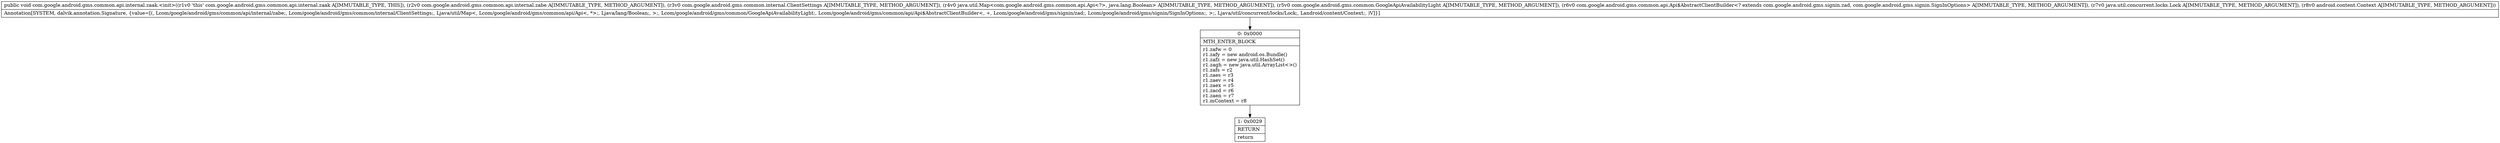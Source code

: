 digraph "CFG forcom.google.android.gms.common.api.internal.zaak.\<init\>(Lcom\/google\/android\/gms\/common\/api\/internal\/zabe;Lcom\/google\/android\/gms\/common\/internal\/ClientSettings;Ljava\/util\/Map;Lcom\/google\/android\/gms\/common\/GoogleApiAvailabilityLight;Lcom\/google\/android\/gms\/common\/api\/Api$AbstractClientBuilder;Ljava\/util\/concurrent\/locks\/Lock;Landroid\/content\/Context;)V" {
Node_0 [shape=record,label="{0\:\ 0x0000|MTH_ENTER_BLOCK\l|r1.zafw = 0\lr1.zafy = new android.os.Bundle()\lr1.zafz = new java.util.HashSet()\lr1.zagh = new java.util.ArrayList\<\>()\lr1.zafs = r2\lr1.zaes = r3\lr1.zaev = r4\lr1.zaex = r5\lr1.zacd = r6\lr1.zaen = r7\lr1.mContext = r8\l}"];
Node_1 [shape=record,label="{1\:\ 0x0029|RETURN\l|return\l}"];
MethodNode[shape=record,label="{public void com.google.android.gms.common.api.internal.zaak.\<init\>((r1v0 'this' com.google.android.gms.common.api.internal.zaak A[IMMUTABLE_TYPE, THIS]), (r2v0 com.google.android.gms.common.api.internal.zabe A[IMMUTABLE_TYPE, METHOD_ARGUMENT]), (r3v0 com.google.android.gms.common.internal.ClientSettings A[IMMUTABLE_TYPE, METHOD_ARGUMENT]), (r4v0 java.util.Map\<com.google.android.gms.common.api.Api\<?\>, java.lang.Boolean\> A[IMMUTABLE_TYPE, METHOD_ARGUMENT]), (r5v0 com.google.android.gms.common.GoogleApiAvailabilityLight A[IMMUTABLE_TYPE, METHOD_ARGUMENT]), (r6v0 com.google.android.gms.common.api.Api$AbstractClientBuilder\<? extends com.google.android.gms.signin.zad, com.google.android.gms.signin.SignInOptions\> A[IMMUTABLE_TYPE, METHOD_ARGUMENT]), (r7v0 java.util.concurrent.locks.Lock A[IMMUTABLE_TYPE, METHOD_ARGUMENT]), (r8v0 android.content.Context A[IMMUTABLE_TYPE, METHOD_ARGUMENT]))  | Annotation[SYSTEM, dalvik.annotation.Signature, \{value=[(, Lcom\/google\/android\/gms\/common\/api\/internal\/zabe;, Lcom\/google\/android\/gms\/common\/internal\/ClientSettings;, Ljava\/util\/Map\<, Lcom\/google\/android\/gms\/common\/api\/Api\<, *\>;, Ljava\/lang\/Boolean;, \>;, Lcom\/google\/android\/gms\/common\/GoogleApiAvailabilityLight;, Lcom\/google\/android\/gms\/common\/api\/Api$AbstractClientBuilder\<, +, Lcom\/google\/android\/gms\/signin\/zad;, Lcom\/google\/android\/gms\/signin\/SignInOptions;, \>;, Ljava\/util\/concurrent\/locks\/Lock;, Landroid\/content\/Context;, )V]\}]\l}"];
MethodNode -> Node_0;
Node_0 -> Node_1;
}

